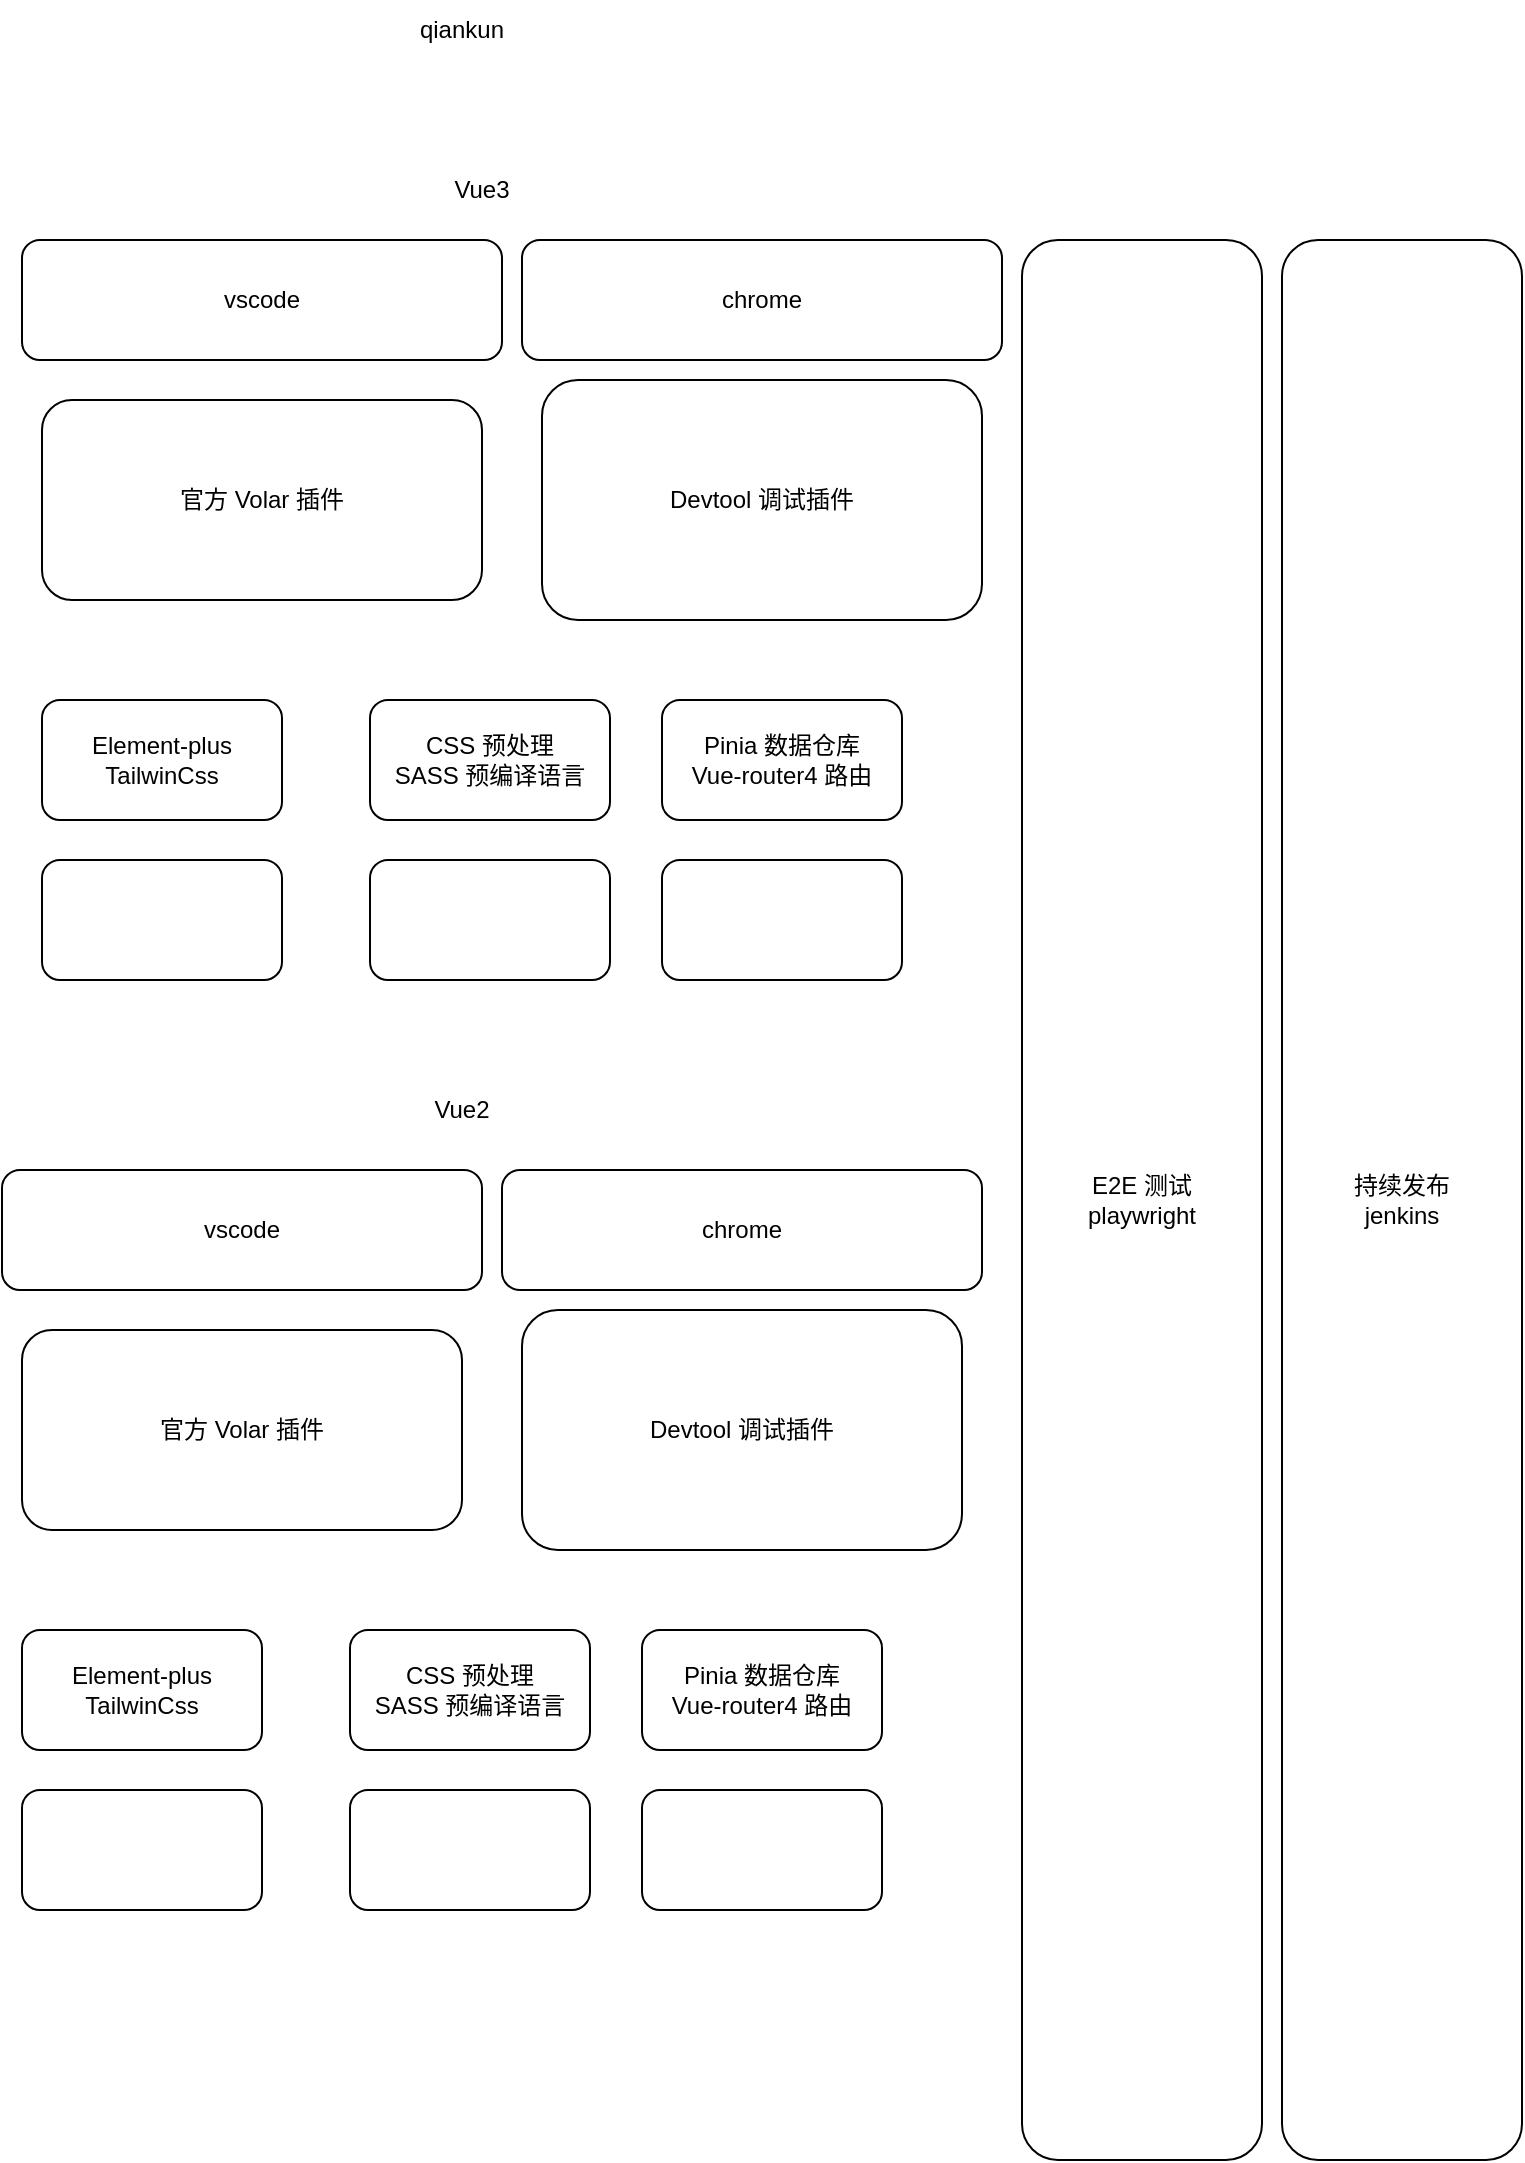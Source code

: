 <mxfile version="16.5.1" type="device"><diagram id="kPs06X5cSg-7l42kSX6u" name="第 1 页"><mxGraphModel dx="942" dy="685" grid="1" gridSize="10" guides="1" tooltips="1" connect="1" arrows="1" fold="1" page="1" pageScale="1" pageWidth="827" pageHeight="1169" math="0" shadow="0"><root><mxCell id="0"/><mxCell id="1" parent="0"/><mxCell id="LeHwMTzteLP7aJgNXUHC-2" value="官方 Volar 插件" style="rounded=1;whiteSpace=wrap;html=1;" vertex="1" parent="1"><mxGeometry x="50" y="200" width="220" height="100" as="geometry"/></mxCell><mxCell id="LeHwMTzteLP7aJgNXUHC-4" value="Devtool 调试插件" style="rounded=1;whiteSpace=wrap;html=1;" vertex="1" parent="1"><mxGeometry x="300" y="190" width="220" height="120" as="geometry"/></mxCell><mxCell id="LeHwMTzteLP7aJgNXUHC-5" value="vscode" style="rounded=1;whiteSpace=wrap;html=1;" vertex="1" parent="1"><mxGeometry x="40" y="120" width="240" height="60" as="geometry"/></mxCell><mxCell id="LeHwMTzteLP7aJgNXUHC-8" value="chrome" style="rounded=1;whiteSpace=wrap;html=1;" vertex="1" parent="1"><mxGeometry x="290" y="120" width="240" height="60" as="geometry"/></mxCell><mxCell id="LeHwMTzteLP7aJgNXUHC-10" value="Pinia 数据仓库&lt;br&gt;Vue-router4 路由&lt;br&gt;" style="rounded=1;whiteSpace=wrap;html=1;" vertex="1" parent="1"><mxGeometry x="360" y="350" width="120" height="60" as="geometry"/></mxCell><mxCell id="LeHwMTzteLP7aJgNXUHC-11" value="&lt;span&gt;CSS 预处理&lt;br&gt;SASS 预编译语言&lt;br&gt;&lt;/span&gt;" style="rounded=1;whiteSpace=wrap;html=1;" vertex="1" parent="1"><mxGeometry x="214" y="350" width="120" height="60" as="geometry"/></mxCell><mxCell id="LeHwMTzteLP7aJgNXUHC-12" value="Element-plus&lt;br&gt;TailwinCss" style="rounded=1;whiteSpace=wrap;html=1;" vertex="1" parent="1"><mxGeometry x="50" y="350" width="120" height="60" as="geometry"/></mxCell><mxCell id="LeHwMTzteLP7aJgNXUHC-13" value="" style="rounded=1;whiteSpace=wrap;html=1;" vertex="1" parent="1"><mxGeometry x="50" y="430" width="120" height="60" as="geometry"/></mxCell><mxCell id="LeHwMTzteLP7aJgNXUHC-14" value="" style="rounded=1;whiteSpace=wrap;html=1;" vertex="1" parent="1"><mxGeometry x="214" y="430" width="120" height="60" as="geometry"/></mxCell><mxCell id="LeHwMTzteLP7aJgNXUHC-15" value="" style="rounded=1;whiteSpace=wrap;html=1;" vertex="1" parent="1"><mxGeometry x="360" y="430" width="120" height="60" as="geometry"/></mxCell><mxCell id="LeHwMTzteLP7aJgNXUHC-16" value="E2E 测试&lt;br&gt;playwright" style="rounded=1;whiteSpace=wrap;html=1;horizontal=1;" vertex="1" parent="1"><mxGeometry x="540" y="120" width="120" height="960" as="geometry"/></mxCell><mxCell id="LeHwMTzteLP7aJgNXUHC-18" value="持续发布&lt;br&gt;jenkins" style="rounded=1;whiteSpace=wrap;html=1;horizontal=1;" vertex="1" parent="1"><mxGeometry x="670" y="120" width="120" height="960" as="geometry"/></mxCell><mxCell id="LeHwMTzteLP7aJgNXUHC-21" value="官方 Volar 插件" style="rounded=1;whiteSpace=wrap;html=1;" vertex="1" parent="1"><mxGeometry x="40" y="665" width="220" height="100" as="geometry"/></mxCell><mxCell id="LeHwMTzteLP7aJgNXUHC-22" value="Devtool 调试插件" style="rounded=1;whiteSpace=wrap;html=1;" vertex="1" parent="1"><mxGeometry x="290" y="655" width="220" height="120" as="geometry"/></mxCell><mxCell id="LeHwMTzteLP7aJgNXUHC-23" value="vscode" style="rounded=1;whiteSpace=wrap;html=1;" vertex="1" parent="1"><mxGeometry x="30" y="585" width="240" height="60" as="geometry"/></mxCell><mxCell id="LeHwMTzteLP7aJgNXUHC-24" value="chrome" style="rounded=1;whiteSpace=wrap;html=1;" vertex="1" parent="1"><mxGeometry x="280" y="585" width="240" height="60" as="geometry"/></mxCell><mxCell id="LeHwMTzteLP7aJgNXUHC-25" value="Pinia 数据仓库&lt;br&gt;Vue-router4 路由&lt;br&gt;" style="rounded=1;whiteSpace=wrap;html=1;" vertex="1" parent="1"><mxGeometry x="350" y="815" width="120" height="60" as="geometry"/></mxCell><mxCell id="LeHwMTzteLP7aJgNXUHC-26" value="&lt;span&gt;CSS 预处理&lt;br&gt;SASS 预编译语言&lt;br&gt;&lt;/span&gt;" style="rounded=1;whiteSpace=wrap;html=1;" vertex="1" parent="1"><mxGeometry x="204" y="815" width="120" height="60" as="geometry"/></mxCell><mxCell id="LeHwMTzteLP7aJgNXUHC-27" value="Element-plus&lt;br&gt;TailwinCss" style="rounded=1;whiteSpace=wrap;html=1;" vertex="1" parent="1"><mxGeometry x="40" y="815" width="120" height="60" as="geometry"/></mxCell><mxCell id="LeHwMTzteLP7aJgNXUHC-28" value="" style="rounded=1;whiteSpace=wrap;html=1;" vertex="1" parent="1"><mxGeometry x="40" y="895" width="120" height="60" as="geometry"/></mxCell><mxCell id="LeHwMTzteLP7aJgNXUHC-29" value="" style="rounded=1;whiteSpace=wrap;html=1;" vertex="1" parent="1"><mxGeometry x="204" y="895" width="120" height="60" as="geometry"/></mxCell><mxCell id="LeHwMTzteLP7aJgNXUHC-30" value="" style="rounded=1;whiteSpace=wrap;html=1;" vertex="1" parent="1"><mxGeometry x="350" y="895" width="120" height="60" as="geometry"/></mxCell><mxCell id="LeHwMTzteLP7aJgNXUHC-31" value="Vue2" style="text;html=1;strokeColor=none;fillColor=none;align=center;verticalAlign=middle;whiteSpace=wrap;rounded=0;" vertex="1" parent="1"><mxGeometry x="230" y="540" width="60" height="30" as="geometry"/></mxCell><mxCell id="LeHwMTzteLP7aJgNXUHC-32" value="Vue3" style="text;html=1;strokeColor=none;fillColor=none;align=center;verticalAlign=middle;whiteSpace=wrap;rounded=0;" vertex="1" parent="1"><mxGeometry x="240" y="80" width="60" height="30" as="geometry"/></mxCell><mxCell id="LeHwMTzteLP7aJgNXUHC-33" value="qiankun" style="text;html=1;strokeColor=none;fillColor=none;align=center;verticalAlign=middle;whiteSpace=wrap;rounded=0;" vertex="1" parent="1"><mxGeometry x="230" width="60" height="30" as="geometry"/></mxCell></root></mxGraphModel></diagram></mxfile>